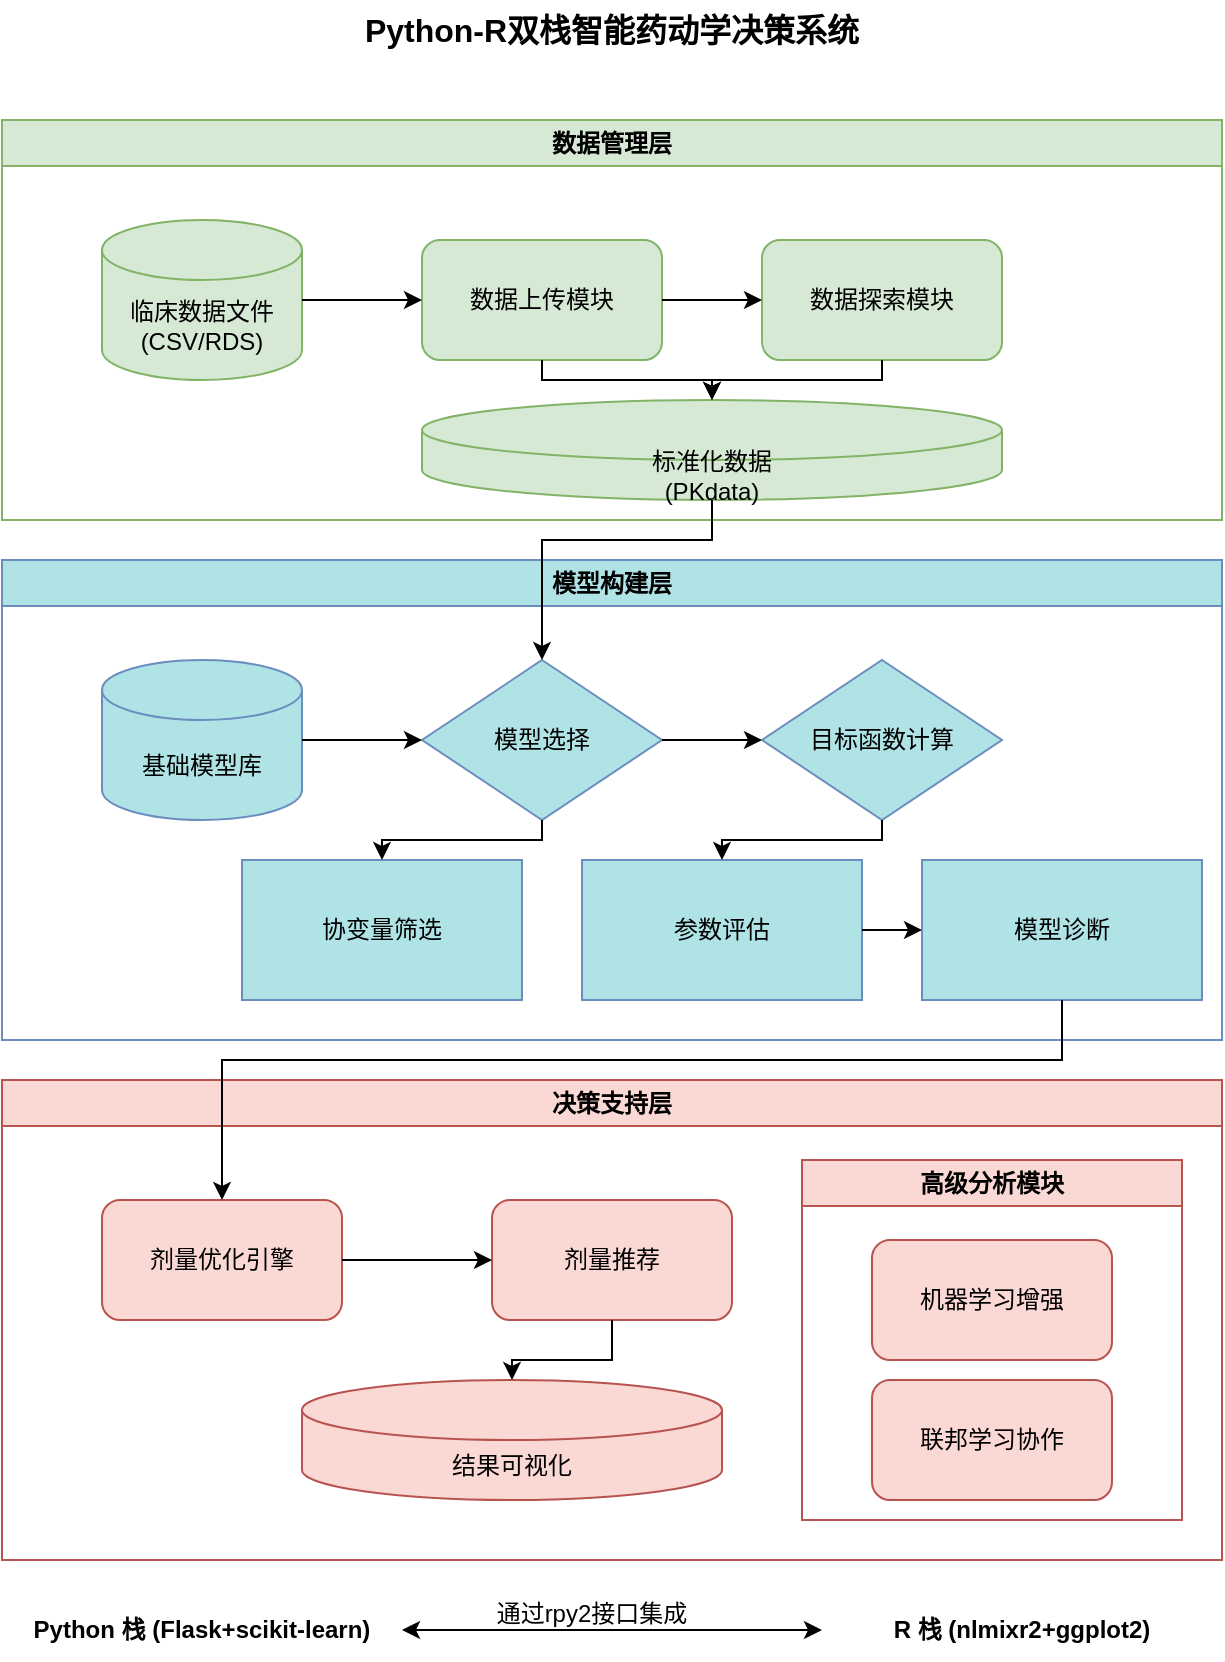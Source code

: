 <mxfile version="26.0.16">
  <diagram id="W0CRDVfjsobaWmoY9FmI" name="第 1 页">
    <mxGraphModel dx="1727" dy="1023" grid="1" gridSize="10" guides="1" tooltips="1" connect="1" arrows="1" fold="1" page="1" pageScale="1" pageWidth="850" pageHeight="1100" math="0" shadow="0">
      <root>
        <mxCell id="0" />
        <mxCell id="1" parent="0" />
        <mxCell id="title" value="Python-R双栈智能药动学决策系统" style="text;html=1;strokeColor=none;fillColor=none;align=center;verticalAlign=middle;whiteSpace=wrap;rounded=0;fontSize=16;fontStyle=1" parent="1" vertex="1">
          <mxGeometry x="250" y="20" width="350" height="30" as="geometry" />
        </mxCell>
        <mxCell id="data_section" value="数据管理层" style="swimlane;whiteSpace=wrap;html=1;fillColor=#D6E9D5;strokeColor=#82b366;" parent="1" vertex="1">
          <mxGeometry x="120" y="80" width="610" height="200" as="geometry" />
        </mxCell>
        <mxCell id="data_source" value="临床数据文件&#xa;(CSV/RDS)" style="shape=cylinder3;whiteSpace=wrap;html=1;boundedLbl=1;backgroundOutline=1;size=15;fillColor=#D6E9D5;strokeColor=#82b366;" parent="data_section" vertex="1">
          <mxGeometry x="50" y="50" width="100" height="80" as="geometry" />
        </mxCell>
        <mxCell id="data_upload" value="数据上传模块" style="rounded=1;whiteSpace=wrap;html=1;fillColor=#D6E9D5;strokeColor=#82b366;" parent="data_section" vertex="1">
          <mxGeometry x="210" y="60" width="120" height="60" as="geometry" />
        </mxCell>
        <mxCell id="data_exploration" value="数据探索模块" style="rounded=1;whiteSpace=wrap;html=1;fillColor=#D6E9D5;strokeColor=#82b366;" parent="data_section" vertex="1">
          <mxGeometry x="380" y="60" width="120" height="60" as="geometry" />
        </mxCell>
        <mxCell id="preprocessed_data" value="标准化数据&#xa;(PKdata)" style="shape=cylinder3;whiteSpace=wrap;html=1;boundedLbl=1;backgroundOutline=1;size=15;fillColor=#D6E9D5;strokeColor=#82b366;" parent="data_section" vertex="1">
          <mxGeometry x="210" y="140" width="290" height="50" as="geometry" />
        </mxCell>
        <mxCell id="arrow1" style="edgeStyle=orthogonalEdgeStyle;rounded=0;orthogonalLoop=1;jettySize=auto;html=1;exitX=1;exitY=0.5;exitDx=0;exitDy=0;entryX=0;entryY=0.5;entryDx=0;entryDy=0;" parent="data_section" source="data_source" target="data_upload" edge="1">
          <mxGeometry relative="1" as="geometry" />
        </mxCell>
        <mxCell id="arrow2" style="edgeStyle=orthogonalEdgeStyle;rounded=0;orthogonalLoop=1;jettySize=auto;html=1;exitX=1;exitY=0.5;exitDx=0;exitDy=0;entryX=0;entryY=0.5;entryDx=0;entryDy=0;" parent="data_section" source="data_upload" target="data_exploration" edge="1">
          <mxGeometry relative="1" as="geometry" />
        </mxCell>
        <mxCell id="arrow3" style="edgeStyle=orthogonalEdgeStyle;rounded=0;orthogonalLoop=1;jettySize=auto;html=1;exitX=0.5;exitY=1;exitDx=0;exitDy=0;entryX=0.5;entryY=0;entryDx=0;entryDy=0;entryPerimeter=0;" parent="data_section" source="data_upload" target="preprocessed_data" edge="1">
          <mxGeometry relative="1" as="geometry">
            <Array as="points">
              <mxPoint x="270" y="130" />
              <mxPoint x="355" y="130" />
            </Array>
          </mxGeometry>
        </mxCell>
        <mxCell id="arrow4" style="edgeStyle=orthogonalEdgeStyle;rounded=0;orthogonalLoop=1;jettySize=auto;html=1;exitX=0.5;exitY=1;exitDx=0;exitDy=0;entryX=0.5;entryY=0;entryDx=0;entryDy=0;entryPerimeter=0;" parent="data_section" source="data_exploration" target="preprocessed_data" edge="1">
          <mxGeometry relative="1" as="geometry">
            <Array as="points">
              <mxPoint x="440" y="130" />
              <mxPoint x="355" y="130" />
            </Array>
          </mxGeometry>
        </mxCell>
        <mxCell id="model_section" value="模型构建层" style="swimlane;whiteSpace=wrap;html=1;fillColor=#AFE3E6;strokeColor=#6c8ebf;" parent="1" vertex="1">
          <mxGeometry x="120" y="300" width="610" height="240" as="geometry" />
        </mxCell>
        <mxCell id="model_library" value="基础模型库" style="shape=cylinder3;whiteSpace=wrap;html=1;boundedLbl=1;backgroundOutline=1;size=15;fillColor=#AFE3E6;strokeColor=#6c8ebf;" parent="model_section" vertex="1">
          <mxGeometry x="50" y="50" width="100" height="80" as="geometry" />
        </mxCell>
        <mxCell id="model_selection" value="模型选择" style="rhombus;whiteSpace=wrap;html=1;fillColor=#AFE3E6;strokeColor=#6c8ebf;" parent="model_section" vertex="1">
          <mxGeometry x="210" y="50" width="120" height="80" as="geometry" />
        </mxCell>
        <mxCell id="objective_function" value="目标函数计算" style="rhombus;whiteSpace=wrap;html=1;fillColor=#AFE3E6;strokeColor=#6c8ebf;" parent="model_section" vertex="1">
          <mxGeometry x="380" y="50" width="120" height="80" as="geometry" />
        </mxCell>
        <mxCell id="covariant_screening" value="协变量筛选" style="hexagon;whiteSpace=wrap;html=1;fillColor=#AFE3E6;strokeColor=#6c8ebf;" parent="model_section" vertex="1">
          <mxGeometry x="120" y="150" width="140" height="70" as="geometry" />
        </mxCell>
        <mxCell id="parameter_evaluation" value="参数评估" style="hexagon;whiteSpace=wrap;html=1;fillColor=#AFE3E6;strokeColor=#6c8ebf;" parent="model_section" vertex="1">
          <mxGeometry x="290" y="150" width="140" height="70" as="geometry" />
        </mxCell>
        <mxCell id="model_diagnosis" value="模型诊断" style="hexagon;whiteSpace=wrap;html=1;fillColor=#AFE3E6;strokeColor=#6c8ebf;" parent="model_section" vertex="1">
          <mxGeometry x="460" y="150" width="140" height="70" as="geometry" />
        </mxCell>
        <mxCell id="arrow5" style="edgeStyle=orthogonalEdgeStyle;rounded=0;orthogonalLoop=1;jettySize=auto;html=1;exitX=1;exitY=0.5;exitDx=0;exitDy=0;entryX=0;entryY=0.5;entryDx=0;entryDy=0;" parent="model_section" source="model_library" target="model_selection" edge="1">
          <mxGeometry relative="1" as="geometry" />
        </mxCell>
        <mxCell id="arrow6" style="edgeStyle=orthogonalEdgeStyle;rounded=0;orthogonalLoop=1;jettySize=auto;html=1;exitX=1;exitY=0.5;exitDx=0;exitDy=0;entryX=0;entryY=0.5;entryDx=0;entryDy=0;" parent="model_section" source="model_selection" target="objective_function" edge="1">
          <mxGeometry relative="1" as="geometry" />
        </mxCell>
        <mxCell id="arrow7" style="edgeStyle=orthogonalEdgeStyle;rounded=0;orthogonalLoop=1;jettySize=auto;html=1;exitX=0.5;exitY=1;exitDx=0;exitDy=0;entryX=0.5;entryY=0;entryDx=0;entryDy=0;" parent="model_section" source="model_selection" target="covariant_screening" edge="1">
          <mxGeometry relative="1" as="geometry">
            <Array as="points">
              <mxPoint x="270" y="140" />
              <mxPoint x="190" y="140" />
            </Array>
          </mxGeometry>
        </mxCell>
        <mxCell id="arrow8" style="edgeStyle=orthogonalEdgeStyle;rounded=0;orthogonalLoop=1;jettySize=auto;html=1;exitX=0.5;exitY=1;exitDx=0;exitDy=0;entryX=0.5;entryY=0;entryDx=0;entryDy=0;" parent="model_section" source="objective_function" target="parameter_evaluation" edge="1">
          <mxGeometry relative="1" as="geometry">
            <Array as="points">
              <mxPoint x="440" y="140" />
              <mxPoint x="360" y="140" />
            </Array>
          </mxGeometry>
        </mxCell>
        <mxCell id="arrow9" style="edgeStyle=orthogonalEdgeStyle;rounded=0;orthogonalLoop=1;jettySize=auto;html=1;exitX=1;exitY=0.5;exitDx=0;exitDy=0;entryX=0;entryY=0.5;entryDx=0;entryDy=0;" parent="model_section" source="parameter_evaluation" target="model_diagnosis" edge="1">
          <mxGeometry relative="1" as="geometry" />
        </mxCell>
        <mxCell id="decision_section" value="决策支持层" style="swimlane;whiteSpace=wrap;html=1;fillColor=#FAD8D4;strokeColor=#b85450;" parent="1" vertex="1">
          <mxGeometry x="120" y="560" width="610" height="240" as="geometry" />
        </mxCell>
        <mxCell id="optimization_engine" value="剂量优化引擎" style="rounded=1;whiteSpace=wrap;html=1;fillColor=#FAD8D4;strokeColor=#b85450;" parent="decision_section" vertex="1">
          <mxGeometry x="50" y="60" width="120" height="60" as="geometry" />
        </mxCell>
        <mxCell id="dose_recommendation" value="剂量推荐" style="rounded=1;whiteSpace=wrap;html=1;fillColor=#FAD8D4;strokeColor=#b85450;" parent="decision_section" vertex="1">
          <mxGeometry x="245" y="60" width="120" height="60" as="geometry" />
        </mxCell>
        <mxCell id="advanced_section" value="高级分析模块" style="swimlane;whiteSpace=wrap;html=1;fillColor=#FAD8D4;strokeColor=#b85450;" parent="decision_section" vertex="1">
          <mxGeometry x="400" y="40" width="190" height="180" as="geometry" />
        </mxCell>
        <mxCell id="machine_learning" value="机器学习增强" style="rounded=1;whiteSpace=wrap;html=1;fillColor=#FAD8D4;strokeColor=#b85450;" parent="advanced_section" vertex="1">
          <mxGeometry x="35" y="40" width="120" height="60" as="geometry" />
        </mxCell>
        <mxCell id="federated_learning" value="联邦学习协作" style="rounded=1;whiteSpace=wrap;html=1;fillColor=#FAD8D4;strokeColor=#b85450;" parent="advanced_section" vertex="1">
          <mxGeometry x="35" y="110" width="120" height="60" as="geometry" />
        </mxCell>
        <mxCell id="result_visualization" value="结果可视化" style="shape=cylinder3;whiteSpace=wrap;html=1;boundedLbl=1;backgroundOutline=1;size=15;fillColor=#FAD8D4;strokeColor=#b85450;" parent="decision_section" vertex="1">
          <mxGeometry x="150" y="150" width="210" height="60" as="geometry" />
        </mxCell>
        <mxCell id="arrow10" style="edgeStyle=orthogonalEdgeStyle;rounded=0;orthogonalLoop=1;jettySize=auto;html=1;exitX=1;exitY=0.5;exitDx=0;exitDy=0;entryX=0;entryY=0.5;entryDx=0;entryDy=0;" parent="decision_section" source="optimization_engine" target="dose_recommendation" edge="1">
          <mxGeometry relative="1" as="geometry" />
        </mxCell>
        <mxCell id="arrow11" style="edgeStyle=orthogonalEdgeStyle;rounded=0;orthogonalLoop=1;jettySize=auto;html=1;exitX=0.5;exitY=1;exitDx=0;exitDy=0;entryX=0.5;entryY=0;entryDx=0;entryDy=0;entryPerimeter=0;" parent="decision_section" source="dose_recommendation" target="result_visualization" edge="1">
          <mxGeometry relative="1" as="geometry" />
        </mxCell>
        <mxCell id="cross_arrow1" style="edgeStyle=orthogonalEdgeStyle;rounded=0;orthogonalLoop=1;jettySize=auto;html=1;exitX=0.5;exitY=1;exitDx=0;exitDy=0;entryX=0.5;entryY=0;entryDx=0;entryDy=0;" parent="1" source="preprocessed_data" target="model_selection" edge="1">
          <mxGeometry relative="1" as="geometry">
            <Array as="points">
              <mxPoint x="475" y="290" />
              <mxPoint x="390" y="290" />
            </Array>
          </mxGeometry>
        </mxCell>
        <mxCell id="cross_arrow2" style="edgeStyle=orthogonalEdgeStyle;rounded=0;orthogonalLoop=1;jettySize=auto;html=1;exitX=0.5;exitY=1;exitDx=0;exitDy=0;entryX=0.5;entryY=0;entryDx=0;entryDy=0;" parent="1" source="model_diagnosis" target="optimization_engine" edge="1">
          <mxGeometry relative="1" as="geometry">
            <Array as="points">
              <mxPoint x="650" y="550" />
              <mxPoint x="230" y="550" />
            </Array>
          </mxGeometry>
        </mxCell>
        <mxCell id="python_stack" value="Python 栈 (Flask+scikit-learn)" style="text;html=1;strokeColor=none;fillColor=none;align=center;verticalAlign=middle;whiteSpace=wrap;rounded=0;fontSize=12;fontStyle=1" parent="1" vertex="1">
          <mxGeometry x="120" y="820" width="200" height="30" as="geometry" />
        </mxCell>
        <mxCell id="r_stack" value="R 栈 (nlmixr2+ggplot2)" style="text;html=1;strokeColor=none;fillColor=none;align=center;verticalAlign=middle;whiteSpace=wrap;rounded=0;fontSize=12;fontStyle=1" parent="1" vertex="1">
          <mxGeometry x="530" y="820" width="200" height="30" as="geometry" />
        </mxCell>
        <mxCell id="integration_arrow" style="edgeStyle=orthogonalEdgeStyle;rounded=0;orthogonalLoop=1;jettySize=auto;html=1;startArrow=classic;startFill=1;" parent="1" source="python_stack" target="r_stack" edge="1">
          <mxGeometry relative="1" as="geometry" />
        </mxCell>
        <mxCell id="integration_text" value="通过rpy2接口集成" style="text;html=1;strokeColor=none;fillColor=none;align=center;verticalAlign=middle;whiteSpace=wrap;rounded=0;" parent="1" vertex="1">
          <mxGeometry x="345" y="812" width="140" height="30" as="geometry" />
        </mxCell>
      </root>
    </mxGraphModel>
  </diagram>
</mxfile>
